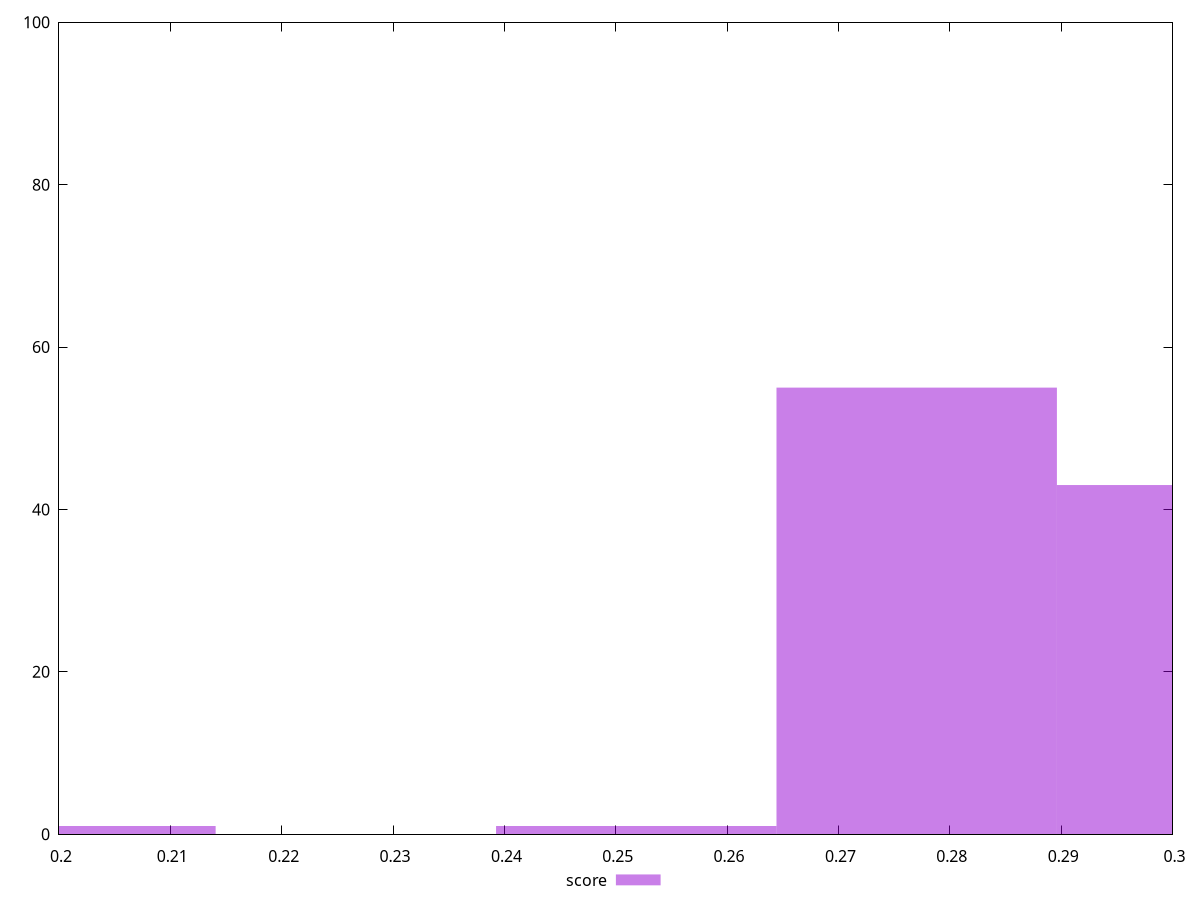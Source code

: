 reset

$score <<EOF
0.30221180636980527 43
0.2770274891723215 55
0.2014745375798702 1
0.25184317197483774 1
EOF

set key outside below
set boxwidth 0.025184317197483774
set xrange [0.2:0.3]
set yrange [0:100]
set trange [0:100]
set style fill transparent solid 0.5 noborder
set terminal svg size 640, 490 enhanced background rgb 'white'
set output "report_00017_2021-02-10T15-08-03.406Z/uses-text-compression/samples/pages+cached+noadtech/score/histogram.svg"

plot $score title "score" with boxes

reset
